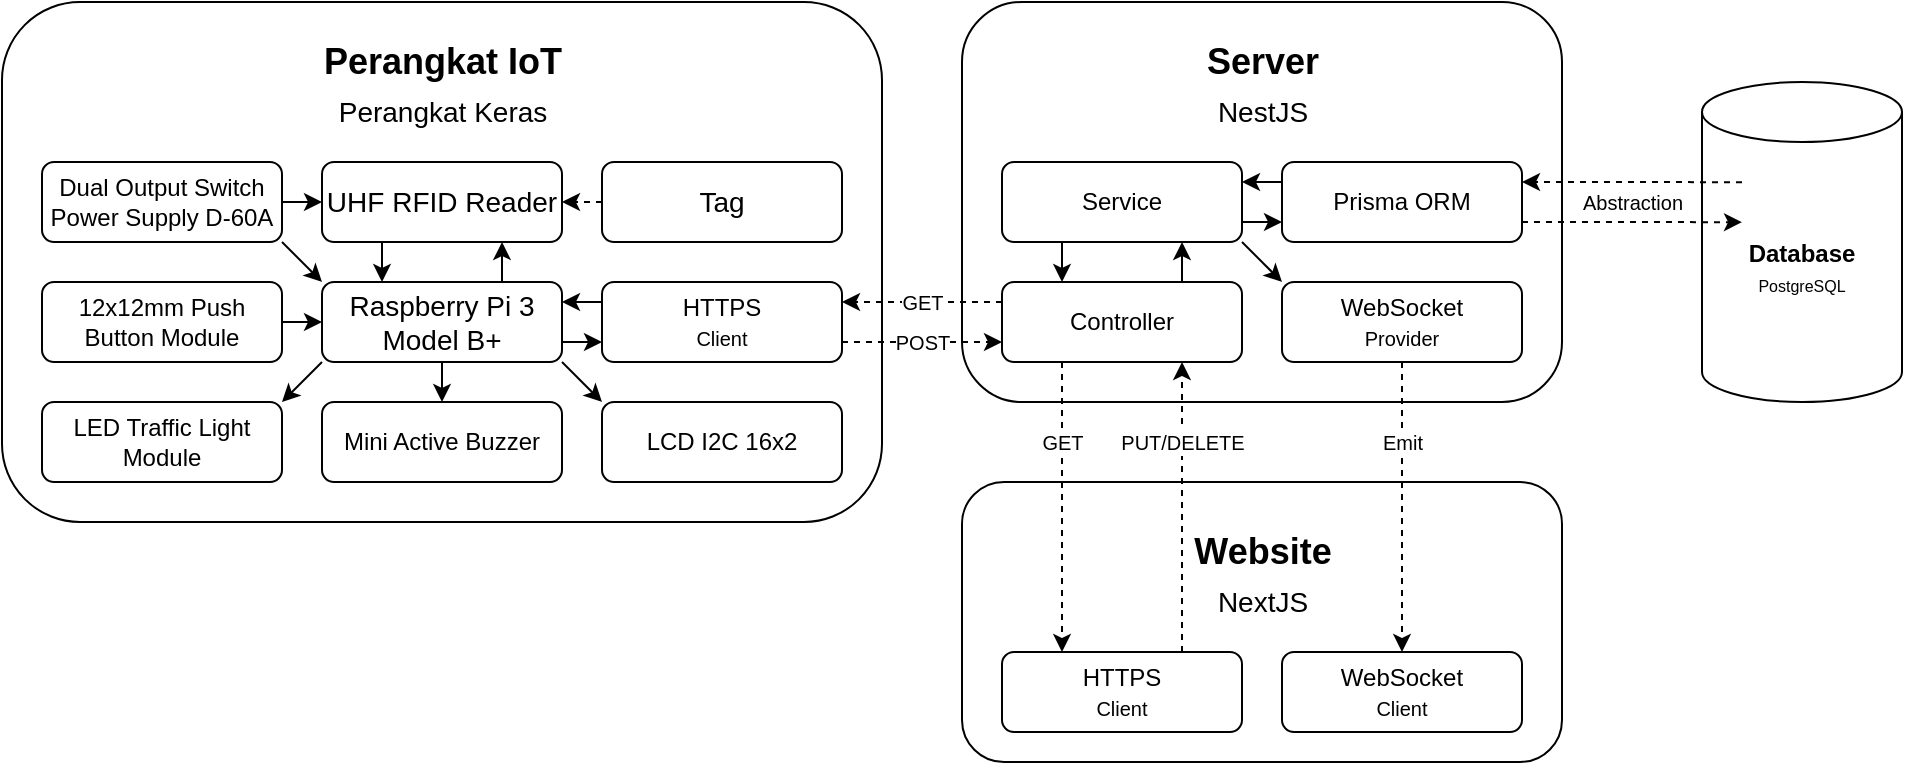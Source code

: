 <mxfile version="24.6.2" type="device">
  <diagram id="JMbvxsD95Hlb_uuEZ0zV" name="Page-1">
    <mxGraphModel dx="2140" dy="530" grid="1" gridSize="10" guides="1" tooltips="1" connect="1" arrows="1" fold="1" page="1" pageScale="1" pageWidth="850" pageHeight="1100" math="0" shadow="0">
      <root>
        <mxCell id="0" />
        <mxCell id="1" parent="0" />
        <mxCell id="41" value="" style="rounded=1;whiteSpace=wrap;html=1;" parent="1" vertex="1">
          <mxGeometry x="440" y="40" width="300" height="200" as="geometry" />
        </mxCell>
        <mxCell id="36jTF8p1YsDj-GkW83b_-72" style="rounded=0;orthogonalLoop=1;jettySize=auto;html=1;exitX=0;exitY=0.25;exitDx=0;exitDy=0;entryX=1;entryY=0.25;entryDx=0;entryDy=0;" parent="1" source="44" target="43" edge="1">
          <mxGeometry relative="1" as="geometry">
            <mxPoint x="690" y="280" as="sourcePoint" />
            <mxPoint x="260" y="270" as="targetPoint" />
          </mxGeometry>
        </mxCell>
        <mxCell id="42" value="Controller" style="rounded=1;whiteSpace=wrap;html=1;" parent="1" vertex="1">
          <mxGeometry x="460" y="180" width="120" height="40" as="geometry" />
        </mxCell>
        <mxCell id="56" style="edgeStyle=none;html=1;exitX=1;exitY=1;exitDx=0;exitDy=0;entryX=0;entryY=0;entryDx=0;entryDy=0;" parent="1" source="43" target="36jTF8p1YsDj-GkW83b_-71" edge="1">
          <mxGeometry relative="1" as="geometry" />
        </mxCell>
        <mxCell id="43" value="Service" style="rounded=1;whiteSpace=wrap;html=1;" parent="1" vertex="1">
          <mxGeometry x="460" y="120" width="120" height="40" as="geometry" />
        </mxCell>
        <mxCell id="44" value="Prisma ORM" style="rounded=1;whiteSpace=wrap;html=1;" parent="1" vertex="1">
          <mxGeometry x="600" y="120" width="120" height="40" as="geometry" />
        </mxCell>
        <mxCell id="45" value="&lt;div&gt;&lt;font style=&quot;font-size: 12px;&quot;&gt;&lt;b style=&quot;&quot;&gt;Database&lt;/b&gt;&lt;/font&gt;&lt;/div&gt;&lt;div&gt;&lt;span style=&quot;font-size: 8px; background-color: initial;&quot;&gt;PostgreSQL&lt;/span&gt;&lt;/div&gt;" style="shape=cylinder3;whiteSpace=wrap;html=1;boundedLbl=1;backgroundOutline=1;size=15;" parent="1" vertex="1">
          <mxGeometry x="810" y="80" width="100" height="160" as="geometry" />
        </mxCell>
        <mxCell id="36jTF8p1YsDj-GkW83b_-50" value="" style="html=1;labelBackgroundColor=#ffffff;startArrow=none;startFill=0;startSize=6;endArrow=classic;endFill=1;endSize=6;jettySize=auto;orthogonalLoop=1;strokeWidth=1;dashed=1;fontSize=14;rounded=0;entryX=1;entryY=0.25;entryDx=0;entryDy=0;exitX=0.2;exitY=0.313;exitDx=0;exitDy=0;exitPerimeter=0;" parent="1" source="45" target="44" edge="1">
          <mxGeometry width="60" height="60" relative="1" as="geometry">
            <mxPoint x="830" y="130" as="sourcePoint" />
            <mxPoint x="760" y="175" as="targetPoint" />
          </mxGeometry>
        </mxCell>
        <mxCell id="36jTF8p1YsDj-GkW83b_-51" value="" style="html=1;labelBackgroundColor=#ffffff;startArrow=none;startFill=0;startSize=6;endArrow=classic;endFill=1;endSize=6;jettySize=auto;orthogonalLoop=1;strokeWidth=1;dashed=1;fontSize=14;rounded=0;entryX=0.2;entryY=0.438;entryDx=0;entryDy=0;entryPerimeter=0;exitX=1;exitY=0.75;exitDx=0;exitDy=0;" parent="1" source="44" target="45" edge="1">
          <mxGeometry width="60" height="60" relative="1" as="geometry">
            <mxPoint x="730" y="210" as="sourcePoint" />
            <mxPoint x="840" y="210" as="targetPoint" />
          </mxGeometry>
        </mxCell>
        <mxCell id="36jTF8p1YsDj-GkW83b_-53" value="&lt;font style=&quot;font-size: 10px;&quot;&gt;Abstraction&lt;/font&gt;" style="text;html=1;align=center;verticalAlign=middle;resizable=0;points=[];autosize=1;strokeColor=none;fillColor=none;" parent="1" vertex="1">
          <mxGeometry x="740" y="125" width="70" height="30" as="geometry" />
        </mxCell>
        <mxCell id="36jTF8p1YsDj-GkW83b_-54" value="&lt;font style=&quot;font-size: 18px;&quot;&gt;&lt;b style=&quot;&quot;&gt;Server&lt;/b&gt;&lt;/font&gt;" style="text;html=1;align=center;verticalAlign=middle;resizable=0;points=[];autosize=1;strokeColor=none;fillColor=none;" parent="1" vertex="1">
          <mxGeometry x="550" y="50" width="80" height="40" as="geometry" />
        </mxCell>
        <mxCell id="36jTF8p1YsDj-GkW83b_-55" value="&lt;font style=&quot;font-size: 14px;&quot;&gt;NestJS&lt;/font&gt;" style="text;html=1;align=center;verticalAlign=middle;resizable=0;points=[];autosize=1;strokeColor=none;fillColor=none;" parent="1" vertex="1">
          <mxGeometry x="555" y="80" width="70" height="30" as="geometry" />
        </mxCell>
        <mxCell id="36jTF8p1YsDj-GkW83b_-56" value="" style="rounded=1;whiteSpace=wrap;html=1;" parent="1" vertex="1">
          <mxGeometry x="440" y="280" width="300" height="140" as="geometry" />
        </mxCell>
        <mxCell id="36jTF8p1YsDj-GkW83b_-59" value="" style="rounded=1;whiteSpace=wrap;html=1;" parent="1" vertex="1">
          <mxGeometry x="-40" y="40" width="440" height="260" as="geometry" />
        </mxCell>
        <mxCell id="36jTF8p1YsDj-GkW83b_-60" value="LCD I2C 16x2" style="rounded=1;whiteSpace=wrap;html=1;" parent="1" vertex="1">
          <mxGeometry x="260" y="240" width="120" height="40" as="geometry" />
        </mxCell>
        <mxCell id="72" style="edgeStyle=none;html=1;exitX=1;exitY=1;exitDx=0;exitDy=0;entryX=0;entryY=0;entryDx=0;entryDy=0;" parent="1" source="36jTF8p1YsDj-GkW83b_-61" target="36jTF8p1YsDj-GkW83b_-60" edge="1">
          <mxGeometry relative="1" as="geometry">
            <mxPoint x="260" y="360" as="targetPoint" />
          </mxGeometry>
        </mxCell>
        <mxCell id="74" style="edgeStyle=none;html=1;exitX=0.5;exitY=1;exitDx=0;exitDy=0;entryX=0.5;entryY=0;entryDx=0;entryDy=0;" parent="1" source="36jTF8p1YsDj-GkW83b_-61" target="65" edge="1">
          <mxGeometry relative="1" as="geometry" />
        </mxCell>
        <mxCell id="85" style="edgeStyle=none;html=1;exitX=1;exitY=0.75;exitDx=0;exitDy=0;entryX=0;entryY=0.75;entryDx=0;entryDy=0;" parent="1" source="36jTF8p1YsDj-GkW83b_-61" target="36jTF8p1YsDj-GkW83b_-62" edge="1">
          <mxGeometry relative="1" as="geometry" />
        </mxCell>
        <mxCell id="87" style="edgeStyle=none;html=1;exitX=0.75;exitY=0;exitDx=0;exitDy=0;entryX=0.75;entryY=1;entryDx=0;entryDy=0;" parent="1" source="36jTF8p1YsDj-GkW83b_-61" target="76" edge="1">
          <mxGeometry relative="1" as="geometry" />
        </mxCell>
        <mxCell id="36jTF8p1YsDj-GkW83b_-61" value="&lt;span style=&quot;font-size: 14px;&quot;&gt;Raspberry Pi 3 Model B+&lt;/span&gt;" style="rounded=1;whiteSpace=wrap;html=1;" parent="1" vertex="1">
          <mxGeometry x="120" y="180" width="120" height="40" as="geometry" />
        </mxCell>
        <mxCell id="84" style="edgeStyle=none;html=1;exitX=0;exitY=0.25;exitDx=0;exitDy=0;entryX=1;entryY=0.25;entryDx=0;entryDy=0;" parent="1" source="36jTF8p1YsDj-GkW83b_-62" target="36jTF8p1YsDj-GkW83b_-61" edge="1">
          <mxGeometry relative="1" as="geometry" />
        </mxCell>
        <mxCell id="36jTF8p1YsDj-GkW83b_-62" value="HTTPS&lt;div&gt;&lt;font style=&quot;font-size: 10px;&quot;&gt;Client&lt;/font&gt;&lt;/div&gt;" style="rounded=1;whiteSpace=wrap;html=1;" parent="1" vertex="1">
          <mxGeometry x="260" y="180" width="120" height="40" as="geometry" />
        </mxCell>
        <mxCell id="36jTF8p1YsDj-GkW83b_-63" value="" style="endArrow=classic;html=1;exitX=1;exitY=0.5;exitDx=0;exitDy=0;entryX=0;entryY=0.5;entryDx=0;entryDy=0;" parent="1" source="66" target="36jTF8p1YsDj-GkW83b_-61" edge="1">
          <mxGeometry width="50" height="50" relative="1" as="geometry">
            <mxPoint x="240" y="355" as="sourcePoint" />
            <mxPoint x="260" y="180" as="targetPoint" />
          </mxGeometry>
        </mxCell>
        <mxCell id="36jTF8p1YsDj-GkW83b_-67" value="&lt;font style=&quot;font-size: 18px;&quot;&gt;&lt;b style=&quot;&quot;&gt;Perangkat IoT&lt;/b&gt;&lt;/font&gt;" style="text;html=1;align=center;verticalAlign=middle;resizable=0;points=[];autosize=1;strokeColor=none;fillColor=none;" parent="1" vertex="1">
          <mxGeometry x="110" y="50" width="140" height="40" as="geometry" />
        </mxCell>
        <mxCell id="36jTF8p1YsDj-GkW83b_-71" value="Web&lt;span style=&quot;background-color: initial;&quot;&gt;Socket&lt;/span&gt;&lt;div&gt;&lt;div&gt;&lt;font style=&quot;font-size: 10px;&quot;&gt;Provider&lt;/font&gt;&lt;/div&gt;&lt;/div&gt;" style="rounded=1;whiteSpace=wrap;html=1;" parent="1" vertex="1">
          <mxGeometry x="600" y="180" width="120" height="40" as="geometry" />
        </mxCell>
        <mxCell id="36jTF8p1YsDj-GkW83b_-73" value="" style="html=1;labelBackgroundColor=#ffffff;startArrow=none;startFill=0;startSize=6;endArrow=classic;endFill=1;endSize=6;jettySize=auto;orthogonalLoop=1;strokeWidth=1;dashed=1;fontSize=14;rounded=0;exitX=1;exitY=0.75;exitDx=0;exitDy=0;entryX=0;entryY=0.75;entryDx=0;entryDy=0;" parent="1" source="36jTF8p1YsDj-GkW83b_-62" target="42" edge="1">
          <mxGeometry width="60" height="60" relative="1" as="geometry">
            <mxPoint x="370" y="200" as="sourcePoint" />
            <mxPoint x="450" y="140" as="targetPoint" />
          </mxGeometry>
        </mxCell>
        <mxCell id="36jTF8p1YsDj-GkW83b_-74" value="&lt;font style=&quot;font-size: 10px;&quot;&gt;POST&lt;/font&gt;" style="edgeLabel;html=1;align=center;verticalAlign=middle;resizable=0;points=[];" parent="36jTF8p1YsDj-GkW83b_-73" vertex="1" connectable="0">
          <mxGeometry x="-0.144" y="-1" relative="1" as="geometry">
            <mxPoint x="6" y="-1" as="offset" />
          </mxGeometry>
        </mxCell>
        <mxCell id="36jTF8p1YsDj-GkW83b_-75" value="&lt;font style=&quot;font-size: 18px;&quot;&gt;&lt;b style=&quot;&quot;&gt;Website&lt;/b&gt;&lt;/font&gt;" style="text;html=1;align=center;verticalAlign=middle;resizable=0;points=[];autosize=1;strokeColor=none;fillColor=none;" parent="1" vertex="1">
          <mxGeometry x="545" y="295" width="90" height="40" as="geometry" />
        </mxCell>
        <mxCell id="36jTF8p1YsDj-GkW83b_-76" value="&lt;font style=&quot;font-size: 14px;&quot;&gt;NextJS&lt;/font&gt;" style="text;html=1;align=center;verticalAlign=middle;resizable=0;points=[];autosize=1;strokeColor=none;fillColor=none;" parent="1" vertex="1">
          <mxGeometry x="555" y="325" width="70" height="30" as="geometry" />
        </mxCell>
        <mxCell id="36jTF8p1YsDj-GkW83b_-77" value="WebSocket&lt;div&gt;&lt;font style=&quot;font-size: 10px;&quot;&gt;Client&lt;/font&gt;&lt;/div&gt;" style="rounded=1;whiteSpace=wrap;html=1;" parent="1" vertex="1">
          <mxGeometry x="600" y="365" width="120" height="40" as="geometry" />
        </mxCell>
        <mxCell id="36jTF8p1YsDj-GkW83b_-82" value="" style="html=1;labelBackgroundColor=#ffffff;startArrow=none;startFill=0;startSize=6;endArrow=classic;endFill=1;endSize=6;jettySize=auto;orthogonalLoop=1;strokeWidth=1;dashed=1;fontSize=14;rounded=0;entryX=0.5;entryY=0;entryDx=0;entryDy=0;exitX=0.5;exitY=1;exitDx=0;exitDy=0;" parent="1" source="36jTF8p1YsDj-GkW83b_-71" target="36jTF8p1YsDj-GkW83b_-77" edge="1">
          <mxGeometry width="60" height="60" relative="1" as="geometry">
            <mxPoint x="660" y="230" as="sourcePoint" />
            <mxPoint x="660" y="380" as="targetPoint" />
          </mxGeometry>
        </mxCell>
        <mxCell id="36jTF8p1YsDj-GkW83b_-83" value="&lt;font style=&quot;font-size: 10px;&quot;&gt;Emit&lt;/font&gt;" style="edgeLabel;html=1;align=center;verticalAlign=middle;resizable=0;points=[];" parent="36jTF8p1YsDj-GkW83b_-82" vertex="1" connectable="0">
          <mxGeometry x="-0.144" y="-1" relative="1" as="geometry">
            <mxPoint x="1" y="-22" as="offset" />
          </mxGeometry>
        </mxCell>
        <mxCell id="52" style="rounded=0;orthogonalLoop=1;jettySize=auto;html=1;exitX=1;exitY=0.75;exitDx=0;exitDy=0;entryX=0;entryY=0.75;entryDx=0;entryDy=0;" parent="1" source="43" target="44" edge="1">
          <mxGeometry relative="1" as="geometry">
            <mxPoint x="610" y="140" as="sourcePoint" />
            <mxPoint x="590" y="140" as="targetPoint" />
          </mxGeometry>
        </mxCell>
        <mxCell id="53" style="rounded=0;orthogonalLoop=1;jettySize=auto;html=1;exitX=0.25;exitY=1;exitDx=0;exitDy=0;entryX=0.25;entryY=0;entryDx=0;entryDy=0;" parent="1" source="43" target="42" edge="1">
          <mxGeometry relative="1" as="geometry">
            <mxPoint x="610" y="140" as="sourcePoint" />
            <mxPoint x="590" y="140" as="targetPoint" />
          </mxGeometry>
        </mxCell>
        <mxCell id="55" style="rounded=0;orthogonalLoop=1;jettySize=auto;html=1;exitX=0.75;exitY=0;exitDx=0;exitDy=0;entryX=0.75;entryY=1;entryDx=0;entryDy=0;" parent="1" source="42" target="43" edge="1">
          <mxGeometry relative="1" as="geometry">
            <mxPoint x="590" y="160" as="sourcePoint" />
            <mxPoint x="610" y="160" as="targetPoint" />
          </mxGeometry>
        </mxCell>
        <mxCell id="57" value="HTTPS&lt;div&gt;&lt;font style=&quot;font-size: 10px;&quot;&gt;Client&lt;/font&gt;&lt;/div&gt;" style="rounded=1;whiteSpace=wrap;html=1;" parent="1" vertex="1">
          <mxGeometry x="460" y="365" width="120" height="40" as="geometry" />
        </mxCell>
        <mxCell id="58" value="" style="html=1;labelBackgroundColor=#ffffff;startArrow=none;startFill=0;startSize=6;endArrow=classic;endFill=1;endSize=6;jettySize=auto;orthogonalLoop=1;strokeWidth=1;dashed=1;fontSize=14;rounded=0;exitX=0.25;exitY=1;exitDx=0;exitDy=0;entryX=0.25;entryY=0;entryDx=0;entryDy=0;" parent="1" source="42" target="57" edge="1">
          <mxGeometry width="60" height="60" relative="1" as="geometry">
            <mxPoint x="310" y="280" as="sourcePoint" />
            <mxPoint x="450" y="280" as="targetPoint" />
          </mxGeometry>
        </mxCell>
        <mxCell id="59" value="&lt;font style=&quot;font-size: 10px;&quot;&gt;GET&lt;/font&gt;" style="edgeLabel;html=1;align=center;verticalAlign=middle;resizable=0;points=[];rotation=0;" parent="58" vertex="1" connectable="0">
          <mxGeometry x="-0.144" y="-1" relative="1" as="geometry">
            <mxPoint x="1" y="-22" as="offset" />
          </mxGeometry>
        </mxCell>
        <mxCell id="60" value="" style="html=1;labelBackgroundColor=#ffffff;startArrow=none;startFill=0;startSize=6;endArrow=classic;endFill=1;endSize=6;jettySize=auto;orthogonalLoop=1;strokeWidth=1;dashed=1;fontSize=14;rounded=0;exitX=0.75;exitY=0;exitDx=0;exitDy=0;entryX=0.75;entryY=1;entryDx=0;entryDy=0;" parent="1" source="57" target="42" edge="1">
          <mxGeometry width="60" height="60" relative="1" as="geometry">
            <mxPoint x="500" y="230" as="sourcePoint" />
            <mxPoint x="500" y="375" as="targetPoint" />
          </mxGeometry>
        </mxCell>
        <mxCell id="61" value="&lt;font style=&quot;font-size: 10px;&quot;&gt;PUT/DELETE&lt;/font&gt;" style="edgeLabel;html=1;align=center;verticalAlign=middle;resizable=0;points=[];" parent="60" vertex="1" connectable="0">
          <mxGeometry x="-0.144" y="-1" relative="1" as="geometry">
            <mxPoint x="-1" y="-43" as="offset" />
          </mxGeometry>
        </mxCell>
        <mxCell id="62" value="" style="html=1;labelBackgroundColor=#ffffff;startArrow=none;startFill=0;startSize=6;endArrow=classic;endFill=1;endSize=6;jettySize=auto;orthogonalLoop=1;strokeWidth=1;dashed=1;fontSize=14;rounded=0;exitX=0;exitY=0.25;exitDx=0;exitDy=0;entryX=1;entryY=0.25;entryDx=0;entryDy=0;" parent="1" source="42" target="36jTF8p1YsDj-GkW83b_-62" edge="1">
          <mxGeometry width="60" height="60" relative="1" as="geometry">
            <mxPoint x="330" y="220" as="sourcePoint" />
            <mxPoint x="470" y="220" as="targetPoint" />
          </mxGeometry>
        </mxCell>
        <mxCell id="63" value="&lt;font style=&quot;font-size: 10px;&quot;&gt;GET&lt;/font&gt;" style="edgeLabel;html=1;align=center;verticalAlign=middle;resizable=0;points=[];" parent="62" vertex="1" connectable="0">
          <mxGeometry x="-0.144" y="-1" relative="1" as="geometry">
            <mxPoint x="-6" y="1" as="offset" />
          </mxGeometry>
        </mxCell>
        <mxCell id="65" value="Mini Active Buzzer" style="rounded=1;whiteSpace=wrap;html=1;" parent="1" vertex="1">
          <mxGeometry x="120" y="240" width="120" height="40" as="geometry" />
        </mxCell>
        <mxCell id="75" style="edgeStyle=none;html=1;entryX=1;entryY=0;entryDx=0;entryDy=0;exitX=0;exitY=1;exitDx=0;exitDy=0;" parent="1" source="36jTF8p1YsDj-GkW83b_-61" target="67" edge="1">
          <mxGeometry relative="1" as="geometry">
            <mxPoint x="110" y="300" as="sourcePoint" />
          </mxGeometry>
        </mxCell>
        <mxCell id="66" value="12x12mm Push Button Module" style="rounded=1;whiteSpace=wrap;html=1;" parent="1" vertex="1">
          <mxGeometry x="-20" y="180" width="120" height="40" as="geometry" />
        </mxCell>
        <mxCell id="67" value="LED Traffic Light Module" style="rounded=1;whiteSpace=wrap;html=1;" parent="1" vertex="1">
          <mxGeometry x="-20" y="240" width="120" height="40" as="geometry" />
        </mxCell>
        <mxCell id="88" style="edgeStyle=none;html=1;exitX=0.25;exitY=1;exitDx=0;exitDy=0;entryX=0.25;entryY=0;entryDx=0;entryDy=0;" parent="1" source="76" target="36jTF8p1YsDj-GkW83b_-61" edge="1">
          <mxGeometry relative="1" as="geometry" />
        </mxCell>
        <mxCell id="76" value="&lt;span style=&quot;font-size: 14px;&quot;&gt;UHF RFID Reader&lt;/span&gt;" style="rounded=1;whiteSpace=wrap;html=1;" parent="1" vertex="1">
          <mxGeometry x="120" y="120" width="120" height="40" as="geometry" />
        </mxCell>
        <mxCell id="82" value="&lt;span style=&quot;font-size: 14px;&quot;&gt;Tag&lt;/span&gt;" style="rounded=1;whiteSpace=wrap;html=1;" parent="1" vertex="1">
          <mxGeometry x="260" y="120" width="120" height="40" as="geometry" />
        </mxCell>
        <mxCell id="90" value="" style="html=1;labelBackgroundColor=#ffffff;startArrow=none;startFill=0;startSize=6;endArrow=classic;endFill=1;endSize=6;jettySize=auto;orthogonalLoop=1;strokeWidth=1;dashed=1;fontSize=14;rounded=0;exitX=0;exitY=0.5;exitDx=0;exitDy=0;entryX=1;entryY=0.5;entryDx=0;entryDy=0;" parent="1" source="82" target="76" edge="1">
          <mxGeometry width="60" height="60" relative="1" as="geometry">
            <mxPoint x="470" y="200" as="sourcePoint" />
            <mxPoint x="420.32" y="110" as="targetPoint" />
            <Array as="points">
              <mxPoint x="250" y="140" />
            </Array>
          </mxGeometry>
        </mxCell>
        <mxCell id="93" style="edgeStyle=none;html=1;exitX=1;exitY=1;exitDx=0;exitDy=0;entryX=0;entryY=0;entryDx=0;entryDy=0;" parent="1" source="92" target="36jTF8p1YsDj-GkW83b_-61" edge="1">
          <mxGeometry relative="1" as="geometry" />
        </mxCell>
        <mxCell id="95" style="edgeStyle=none;html=1;exitX=1;exitY=0.5;exitDx=0;exitDy=0;entryX=0;entryY=0.5;entryDx=0;entryDy=0;" parent="1" source="92" target="76" edge="1">
          <mxGeometry relative="1" as="geometry" />
        </mxCell>
        <mxCell id="92" value="Dual Output Switch Power Supply D-60A" style="rounded=1;whiteSpace=wrap;html=1;" parent="1" vertex="1">
          <mxGeometry x="-20" y="120" width="120" height="40" as="geometry" />
        </mxCell>
        <mxCell id="94" value="&lt;font style=&quot;font-size: 14px;&quot;&gt;Perangkat Keras&lt;/font&gt;" style="text;html=1;align=center;verticalAlign=middle;resizable=0;points=[];autosize=1;strokeColor=none;fillColor=none;" parent="1" vertex="1">
          <mxGeometry x="115" y="80" width="130" height="30" as="geometry" />
        </mxCell>
      </root>
    </mxGraphModel>
  </diagram>
</mxfile>

